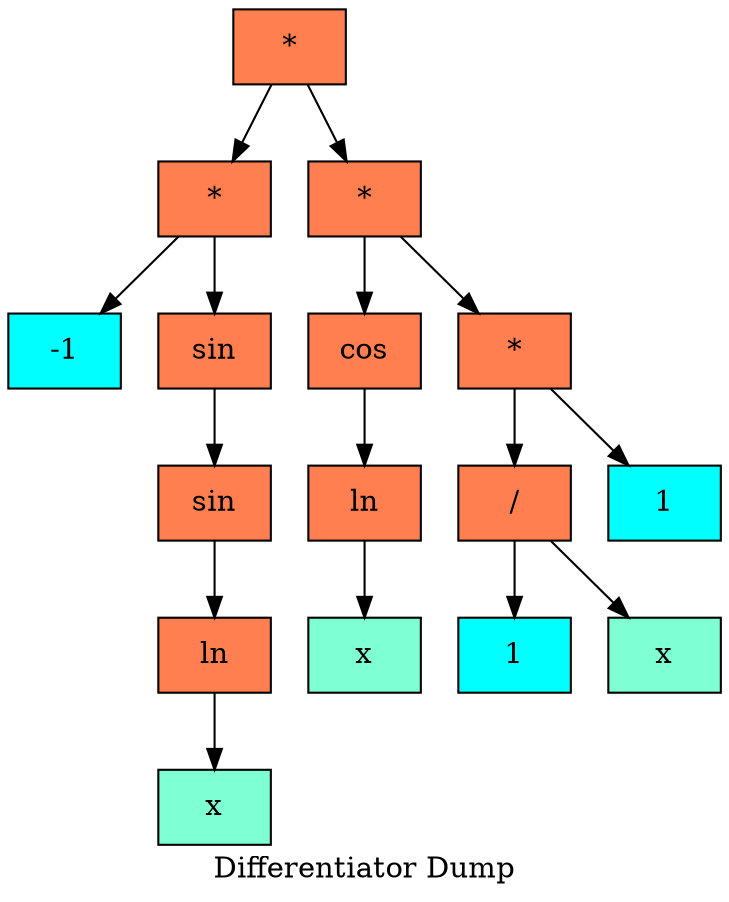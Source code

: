   digraph tree  {
  node[   shape     = "Mrecord",  style     = "filled",  fillcolor = "aqua",  fontcolor = "#000000",  margin    = "0.075"];
  rankdir   = "TB";

  label     = "Differentiator Dump";
"node4" [shape = "record", label = "{*}", fillcolor = "coral"]
"node5" [shape = "record", label = "{*}", fillcolor = "coral"]
"node6" [shape = "record", label = "{-1}", fillcolor = "aqua"]
"node5" -> "node6"
"node7" [shape = "record", label = "{sin}", fillcolor = "coral"]
"node8" [shape = "record", label = "{sin}", fillcolor = "coral"]
"node9" [shape = "record", label = "{ln}", fillcolor = "coral"]
"node10" [shape = "record", label = "{x}", fillcolor = "aquamarine"]
"node9" -> "node10"
"node8" -> "node9"
"node7" -> "node8"
"node5" -> "node7"
"node4" -> "node5"
"node11" [shape = "record", label = "{*}", fillcolor = "coral"]
"node12" [shape = "record", label = "{cos}", fillcolor = "coral"]
"node13" [shape = "record", label = "{ln}", fillcolor = "coral"]
"node14" [shape = "record", label = "{x}", fillcolor = "aquamarine"]
"node13" -> "node14"
"node12" -> "node13"
"node11" -> "node12"
"node15" [shape = "record", label = "{*}", fillcolor = "coral"]
"node16" [shape = "record", label = "{/}", fillcolor = "coral"]
"node17" [shape = "record", label = "{1}", fillcolor = "aqua"]
"node16" -> "node17"
"node18" [shape = "record", label = "{x}", fillcolor = "aquamarine"]
"node16" -> "node18"
"node15" -> "node16"
"node19" [shape = "record", label = "{1}", fillcolor = "aqua"]
"node15" -> "node19"
"node11" -> "node15"
"node4" -> "node11"
  }